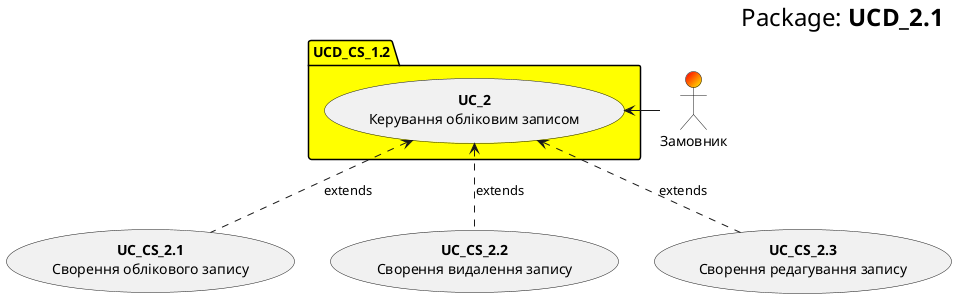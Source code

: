 @startuml
    right header
        <font size=24 color=black>Package:<b> UCD_2.1
    end header

    package UCD_CS_1.2 #Yellow {
        usecase "<b>UC_2</b>\nКерування обліковим записом" as UC_CS_2 
    }
    
    actor "Замовник" as Customer #Red/Yellow
    Customer -l-> UC_CS_2
    
    usecase "<b>UC_CS_2.1</b>\nСворення облікового запису" as UC_CS_2.1
    usecase "<b>UC_CS_2.2</b>\nСворення видалення запису" as UC_CS_2.2
    usecase "<b>UC_CS_2.3</b>\nСворення редагування запису" as UC_CS_2.3
    
    UC_CS_2.1 .u.> UC_CS_2: extends
    UC_CS_2.2 .u.> UC_CS_2: extends
    UC_CS_2.3 .u.> UC_CS_2: extends
    
@enduml
